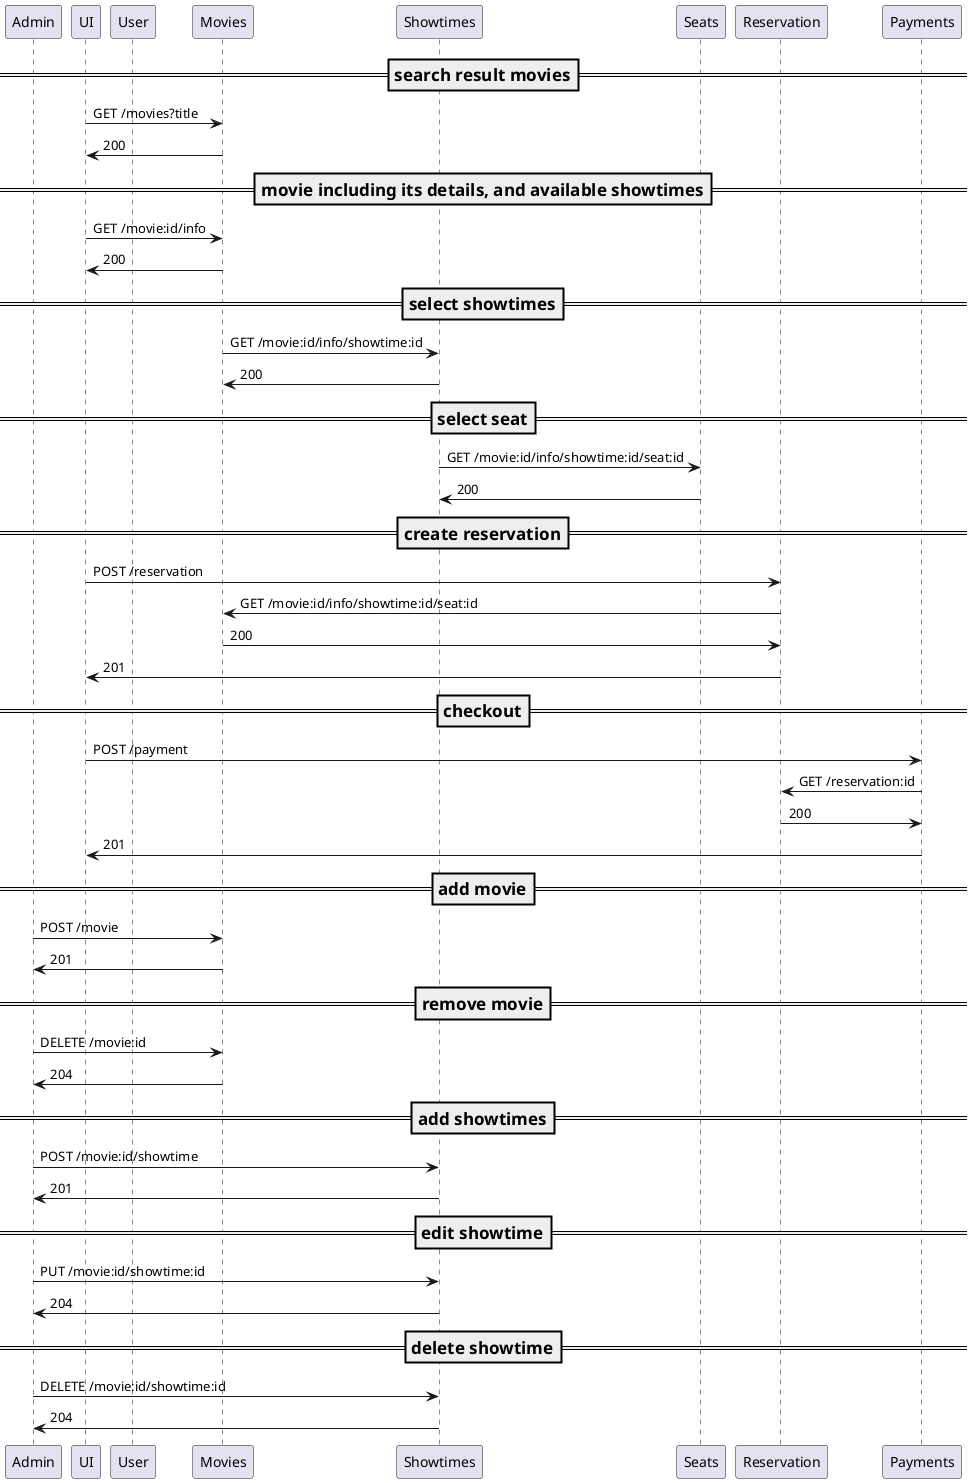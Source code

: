 @startuml

participant Admin
participant UI
participant User
participant Movies
participant Showtimes
participant Seats
participant Reservation
participant Payments

===search result movies==
UI -> Movies : GET /movies?title
Movies -> UI : 200

===movie including its details, and available showtimes==
UI -> Movies : GET /movie:id/info
Movies -> UI : 200

===select showtimes==
Movies -> Showtimes : GET /movie:id/info/showtime:id
Showtimes -> Movies : 200

===select seat==
Showtimes -> Seats : GET /movie:id/info/showtime:id/seat:id
Seats -> Showtimes : 200

===create reservation==
UI -> Reservation : POST /reservation
Reservation -> Movies : GET /movie:id/info/showtime:id/seat:id
Movies -> Reservation : 200
Reservation -> UI : 201

===checkout==
UI -> Payments : POST /payment
Payments -> Reservation : GET /reservation:id
Reservation -> Payments : 200
Payments -> UI : 201

===add movie==
Admin -> Movies : POST /movie
Movies -> Admin : 201

===remove movie==
Admin -> Movies : DELETE /movie:id
Movies -> Admin : 204

===add showtimes==
Admin -> Showtimes : POST /movie:id/showtime
Showtimes -> Admin : 201

===edit showtime==
Admin -> Showtimes : PUT /movie:id/showtime:id
Showtimes -> Admin : 204

===delete showtime==
Admin -> Showtimes : DELETE /movie:id/showtime:id
Showtimes -> Admin : 204

@enduml